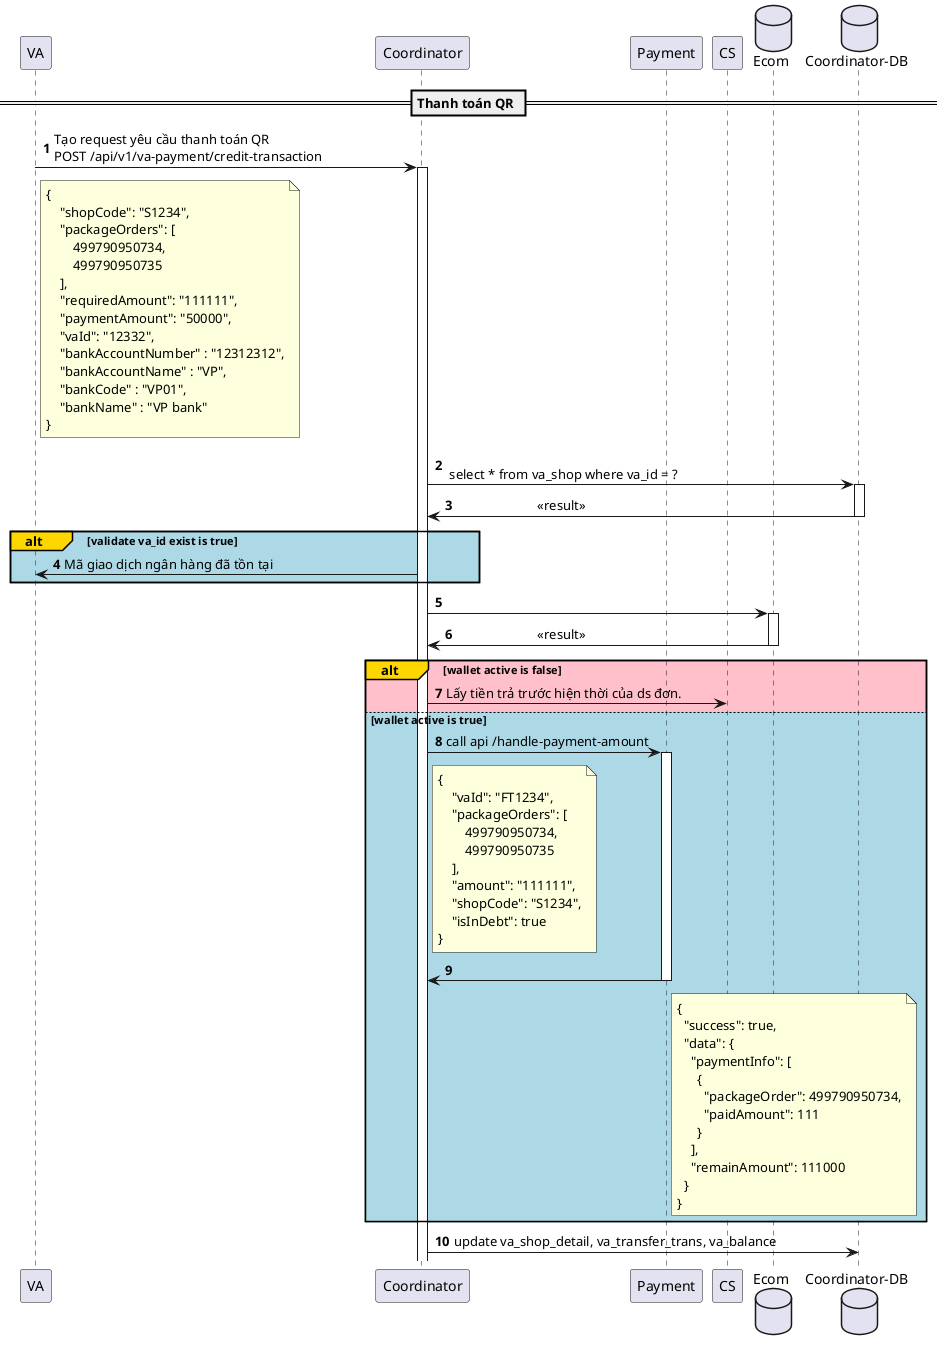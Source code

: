 @startuml
'https://plantuml.com/sequence-diagram

autonumber

participant "VA" as va
participant "Coordinator" as pcd
participant "Payment" as pm
participant "CS" as cs
database "Ecom" as ecom
database "Coordinator-DB" as pcd_db

== Thanh toán QR ==
va -> pcd: Tạo request yêu cầu thanh toán QR \nPOST /api/v1/va-payment/credit-transaction \t\t\t
note right va
{
    "shopCode": "S1234",
    "packageOrders": [
        499790950734,
        499790950735
    ],
    "requiredAmount": "111111",
    "paymentAmount": "50000",
    "vaId": "12332",
    "bankAccountNumber" : "12312312",
    "bankAccountName" : "VP",
    "bankCode" : "VP01",
    "bankName" : "VP bank"
}
end note
activate pcd
pcd -> pcd_db: \n select * from va_shop where va_id = ?
activate pcd_db
pcd_db -> pcd: \t\t\t<<result>>
deactivate pcd_db
alt#Gold #LightBlue validate va_id exist is true
pcd -> va: Mã giao dịch ngân hàng đã tồn tại
end

pcd -> ecom:
activate ecom
ecom -> pcd: \t\t\t<<result>>
deactivate ecom

alt#gold #pink wallet active is false
pcd -> cs: Lấy tiền trả trước hiện thời của ds đơn.
else #lightblue wallet active is true

pcd -> pm: call api /handle-payment-amount
activate pm
note right pcd
{
    "vaId": "FT1234",
    "packageOrders": [
        499790950734,
        499790950735
    ],
    "amount": "111111",
    "shopCode": "S1234",
    "isInDebt": true
}
end note
pm -> pcd
note right pm
{
  "success": true,
  "data": {
    "paymentInfo": [
      {
        "packageOrder": 499790950734,
        "paidAmount": 111
      }
    ],
    "remainAmount": 111000
  }
}
end note
deactivate pm
end alt
pcd -> pcd_db : update va_shop_detail, va_transfer_trans, va_balance
@enduml